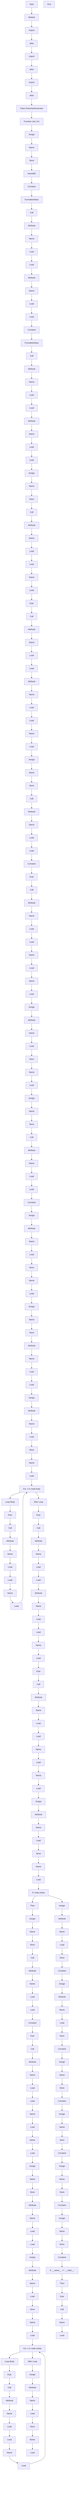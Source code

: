 flowchart TD
Start["Start"]
node1["Module"]
Start --> node1
node2["Import"]
node1 --> node2
node3["alias"]
node2 --> node3
node4["Import"]
node3 --> node4
node5["alias"]
node4 --> node5
node6["Import"]
node5 --> node6
node7["alias"]
node6 --> node7
node8["Class FlowchartGenerator"]
node7 --> node8
node9["Function visit_For"]
node8 --> node9
node10["Assign"]
node9 --> node10
node11["Name"]
node10 --> node11
node12["Store"]
node11 --> node12
node13["JoinedStr"]
node12 --> node13
node14["Constant"]
node13 --> node14
node15["FormattedValue"]
node14 --> node15
node16["Call"]
node15 --> node16
node17["Attribute"]
node16 --> node17
node18["Name"]
node17 --> node18
node19["Load"]
node18 --> node19
node20["Load"]
node19 --> node20
node21["Attribute"]
node20 --> node21
node22["Name"]
node21 --> node22
node23["Load"]
node22 --> node23
node24["Load"]
node23 --> node24
node25["Constant"]
node24 --> node25
node26["FormattedValue"]
node25 --> node26
node27["Call"]
node26 --> node27
node28["Attribute"]
node27 --> node28
node29["Name"]
node28 --> node29
node30["Load"]
node29 --> node30
node31["Load"]
node30 --> node31
node32["Attribute"]
node31 --> node32
node33["Name"]
node32 --> node33
node34["Load"]
node33 --> node34
node35["Load"]
node34 --> node35
node36["Assign"]
node35 --> node36
node37["Name"]
node36 --> node37
node38["Store"]
node37 --> node38
node39["Call"]
node38 --> node39
node40["Attribute"]
node39 --> node40
node41["Name"]
node40 --> node41
node42["Load"]
node41 --> node42
node43["Load"]
node42 --> node43
node44["Name"]
node43 --> node44
node45["Load"]
node44 --> node45
node46["Expr"]
node45 --> node46
node47["Call"]
node46 --> node47
node48["Attribute"]
node47 --> node48
node49["Name"]
node48 --> node49
node50["Load"]
node49 --> node50
node51["Load"]
node50 --> node51
node52["Attribute"]
node51 --> node52
node53["Name"]
node52 --> node53
node54["Load"]
node53 --> node54
node55["Load"]
node54 --> node55
node56["Name"]
node55 --> node56
node57["Load"]
node56 --> node57
node58["Assign"]
node57 --> node58
node59["Name"]
node58 --> node59
node60["Store"]
node59 --> node60
node61["Call"]
node60 --> node61
node62["Attribute"]
node61 --> node62
node63["Name"]
node62 --> node63
node64["Load"]
node63 --> node64
node65["Load"]
node64 --> node65
node66["Constant"]
node65 --> node66
node67["Expr"]
node66 --> node67
node68["Call"]
node67 --> node68
node69["Attribute"]
node68 --> node69
node70["Name"]
node69 --> node70
node71["Load"]
node70 --> node71
node72["Load"]
node71 --> node72
node73["Name"]
node72 --> node73
node74["Load"]
node73 --> node74
node75["Name"]
node74 --> node75
node76["Load"]
node75 --> node76
node77["Assign"]
node76 --> node77
node78["Attribute"]
node77 --> node78
node79["Name"]
node78 --> node79
node80["Load"]
node79 --> node80
node81["Store"]
node80 --> node81
node82["Name"]
node81 --> node82
node83["Load"]
node82 --> node83
node84["Assign"]
node83 --> node84
node85["Name"]
node84 --> node85
node86["Store"]
node85 --> node86
node87["Call"]
node86 --> node87
node88["Attribute"]
node87 --> node88
node89["Name"]
node88 --> node89
node90["Load"]
node89 --> node90
node91["Load"]
node90 --> node91
node92["Constant"]
node91 --> node92
node93["Assign"]
node92 --> node93
node94["Attribute"]
node93 --> node94
node95["Name"]
node94 --> node95
node96["Load"]
node95 --> node96
node97["Store"]
node96 --> node97
node98["Name"]
node97 --> node98
node99["Load"]
node98 --> node99
node100["Assign"]
node99 --> node100
node101["Name"]
node100 --> node101
node102["Store"]
node101 --> node102
node103["Attribute"]
node102 --> node103
node104["Name"]
node103 --> node104
node105["Load"]
node104 --> node105
node106["Load"]
node105 --> node106
node107["Assign"]
node106 --> node107
node108["Attribute"]
node107 --> node108
node109["Name"]
node108 --> node109
node110["Load"]
node109 --> node110
node111["Store"]
node110 --> node111
node112["Name"]
node111 --> node112
node113["Load"]
node112 --> node113
node114["For: n in node.body"]
node113 --> node114
node115["Loop Body"]
node114 --> node115
node116["After Loop"]
node117["Expr"]
node115 --> node117
node118["Call"]
node117 --> node118
node119["Attribute"]
node118 --> node119
node120["Name"]
node119 --> node120
node121["Load"]
node120 --> node121
node122["Load"]
node121 --> node122
node123["Name"]
node122 --> node123
node124["Load"]
node123 --> node124
node124 --> node114
node114 --> node116
node125["Expr"]
node116 --> node125
node126["Call"]
node125 --> node126
node127["Attribute"]
node126 --> node127
node128["Name"]
node127 --> node128
node129["Load"]
node128 --> node129
node130["Load"]
node129 --> node130
node131["Attribute"]
node130 --> node131
node132["Name"]
node131 --> node132
node133["Load"]
node132 --> node133
node134["Load"]
node133 --> node134
node135["Name"]
node134 --> node135
node136["Load"]
node135 --> node136
node137["Expr"]
node136 --> node137
node138["Call"]
node137 --> node138
node139["Attribute"]
node138 --> node139
node140["Name"]
node139 --> node140
node141["Load"]
node140 --> node141
node142["Load"]
node141 --> node142
node143["Name"]
node142 --> node143
node144["Load"]
node143 --> node144
node145["Name"]
node144 --> node145
node146["Load"]
node145 --> node146
node147["Assign"]
node146 --> node147
node148["Attribute"]
node147 --> node148
node149["Name"]
node148 --> node149
node150["Load"]
node149 --> node150
node151["Store"]
node150 --> node151
node152["Name"]
node151 --> node152
node153["Load"]
node152 --> node153
node154["If: node.orelse"]
node153 --> node154
node155["Then"]
node154 --> node155
node156["Assign"]
node155 --> node156
node157["Name"]
node156 --> node157
node158["Store"]
node157 --> node158
node159["Call"]
node158 --> node159
node160["Attribute"]
node159 --> node160
node161["Name"]
node160 --> node161
node162["Load"]
node161 --> node162
node163["Load"]
node162 --> node163
node164["Constant"]
node163 --> node164
node165["Expr"]
node164 --> node165
node166["Call"]
node165 --> node166
node167["Attribute"]
node166 --> node167
node168["Name"]
node167 --> node168
node169["Load"]
node168 --> node169
node170["Load"]
node169 --> node170
node171["Name"]
node170 --> node171
node172["Load"]
node171 --> node172
node173["Name"]
node172 --> node173
node174["Load"]
node173 --> node174
node175["Assign"]
node174 --> node175
node176["Name"]
node175 --> node176
node177["Store"]
node176 --> node177
node178["Attribute"]
node177 --> node178
node179["Name"]
node178 --> node179
node180["Load"]
node179 --> node180
node181["Load"]
node180 --> node181
node182["Assign"]
node181 --> node182
node183["Attribute"]
node182 --> node183
node184["Name"]
node183 --> node184
node185["Load"]
node184 --> node185
node186["Store"]
node185 --> node186
node187["Name"]
node186 --> node187
node188["Load"]
node187 --> node188
node189["For: n in node.orelse"]
node188 --> node189
node190["Loop Body"]
node189 --> node190
node191["After Loop"]
node192["Expr"]
node190 --> node192
node193["Call"]
node192 --> node193
node194["Attribute"]
node193 --> node194
node195["Name"]
node194 --> node195
node196["Load"]
node195 --> node196
node197["Load"]
node196 --> node197
node198["Name"]
node197 --> node198
node199["Load"]
node198 --> node199
node199 --> node189
node189 --> node191
node200["Assign"]
node191 --> node200
node201["Attribute"]
node200 --> node201
node202["Name"]
node201 --> node202
node203["Load"]
node202 --> node203
node204["Store"]
node203 --> node204
node205["Name"]
node204 --> node205
node206["Load"]
node205 --> node206
node207["Assign"]
node154 --> node207
node208["Attribute"]
node207 --> node208
node209["Name"]
node208 --> node209
node210["Load"]
node209 --> node210
node211["Store"]
node210 --> node211
node212["Constant"]
node211 --> node212
node213["Assign"]
node212 --> node213
node214["Attribute"]
node213 --> node214
node215["Name"]
node214 --> node215
node216["Load"]
node215 --> node216
node217["Store"]
node216 --> node217
node218["Constant"]
node217 --> node218
node219["Assign"]
node218 --> node219
node220["Name"]
node219 --> node220
node221["Store"]
node220 --> node221
node222["Constant"]
node221 --> node222
node223["Assign"]
node222 --> node223
node224["Name"]
node223 --> node224
node225["Store"]
node224 --> node225
node226["Constant"]
node225 --> node226
node227["Assign"]
node226 --> node227
node228["Name"]
node227 --> node228
node229["Store"]
node228 --> node229
node230["Constant"]
node229 --> node230
node231["Assign"]
node230 --> node231
node232["Name"]
node231 --> node232
node233["Store"]
node232 --> node233
node234["Constant"]
node233 --> node234
node235["If: __name__ == '__main__'"]
node234 --> node235
node236["Then"]
node235 --> node236
node237["Expr"]
node236 --> node237
node238["Call"]
node237 --> node238
node239["Name"]
node238 --> node239
node240["Load"]
node239 --> node240
End["End"]